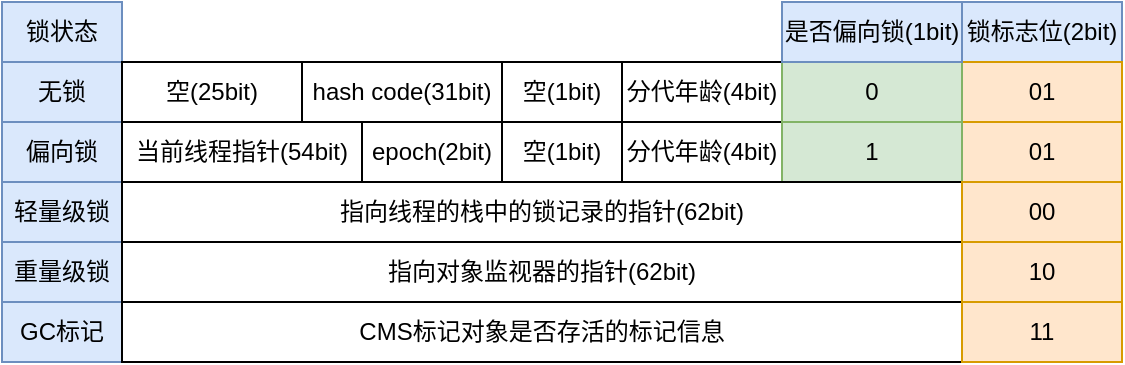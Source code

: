 <mxfile version="21.5.1" type="device">
  <diagram name="64bit" id="gj8AOYcbrfzNWveWPIcX">
    <mxGraphModel dx="714" dy="418" grid="1" gridSize="10" guides="1" tooltips="1" connect="1" arrows="1" fold="1" page="1" pageScale="1" pageWidth="827" pageHeight="1169" math="0" shadow="0">
      <root>
        <mxCell id="0" />
        <mxCell id="1" parent="0" />
        <mxCell id="b4kpCnQY3XshHo8cQK8Q-1" value="锁状态" style="rounded=0;whiteSpace=wrap;html=1;fillColor=#dae8fc;strokeColor=#6c8ebf;" vertex="1" parent="1">
          <mxGeometry x="170" y="210" width="60" height="30" as="geometry" />
        </mxCell>
        <mxCell id="b4kpCnQY3XshHo8cQK8Q-2" value="无锁" style="rounded=0;whiteSpace=wrap;html=1;fillColor=#dae8fc;strokeColor=#6c8ebf;" vertex="1" parent="1">
          <mxGeometry x="170" y="240" width="60" height="30" as="geometry" />
        </mxCell>
        <mxCell id="b4kpCnQY3XshHo8cQK8Q-3" value="偏向锁" style="rounded=0;whiteSpace=wrap;html=1;fillColor=#dae8fc;strokeColor=#6c8ebf;" vertex="1" parent="1">
          <mxGeometry x="170" y="270" width="60" height="30" as="geometry" />
        </mxCell>
        <mxCell id="b4kpCnQY3XshHo8cQK8Q-4" value="轻量级锁" style="rounded=0;whiteSpace=wrap;html=1;fillColor=#dae8fc;strokeColor=#6c8ebf;" vertex="1" parent="1">
          <mxGeometry x="170" y="300" width="60" height="30" as="geometry" />
        </mxCell>
        <mxCell id="b4kpCnQY3XshHo8cQK8Q-5" value="重量级锁" style="rounded=0;whiteSpace=wrap;html=1;fillColor=#dae8fc;strokeColor=#6c8ebf;" vertex="1" parent="1">
          <mxGeometry x="170" y="330" width="60" height="30" as="geometry" />
        </mxCell>
        <mxCell id="b4kpCnQY3XshHo8cQK8Q-6" value="GC标记" style="rounded=0;whiteSpace=wrap;html=1;fillColor=#dae8fc;strokeColor=#6c8ebf;" vertex="1" parent="1">
          <mxGeometry x="170" y="360" width="60" height="30" as="geometry" />
        </mxCell>
        <mxCell id="b4kpCnQY3XshHo8cQK8Q-8" value="锁标志位(2bit)" style="rounded=0;whiteSpace=wrap;html=1;fillColor=#dae8fc;strokeColor=#6c8ebf;" vertex="1" parent="1">
          <mxGeometry x="650" y="210" width="80" height="30" as="geometry" />
        </mxCell>
        <mxCell id="b4kpCnQY3XshHo8cQK8Q-9" value="空(25bit)" style="rounded=0;whiteSpace=wrap;html=1;" vertex="1" parent="1">
          <mxGeometry x="230" y="240" width="90" height="30" as="geometry" />
        </mxCell>
        <mxCell id="b4kpCnQY3XshHo8cQK8Q-10" value="hash code(31bit)" style="rounded=0;whiteSpace=wrap;html=1;" vertex="1" parent="1">
          <mxGeometry x="320" y="240" width="100" height="30" as="geometry" />
        </mxCell>
        <mxCell id="b4kpCnQY3XshHo8cQK8Q-11" value="空(1bit)" style="rounded=0;whiteSpace=wrap;html=1;" vertex="1" parent="1">
          <mxGeometry x="420" y="240" width="60" height="30" as="geometry" />
        </mxCell>
        <mxCell id="b4kpCnQY3XshHo8cQK8Q-12" value="分代年龄(4bit)" style="rounded=0;whiteSpace=wrap;html=1;" vertex="1" parent="1">
          <mxGeometry x="480" y="240" width="80" height="30" as="geometry" />
        </mxCell>
        <mxCell id="b4kpCnQY3XshHo8cQK8Q-13" value="01" style="rounded=0;whiteSpace=wrap;html=1;fillColor=#ffe6cc;strokeColor=#d79b00;" vertex="1" parent="1">
          <mxGeometry x="650" y="240" width="80" height="30" as="geometry" />
        </mxCell>
        <mxCell id="b4kpCnQY3XshHo8cQK8Q-14" value="0" style="rounded=0;whiteSpace=wrap;html=1;fillColor=#d5e8d4;strokeColor=#82b366;" vertex="1" parent="1">
          <mxGeometry x="560" y="240" width="90" height="30" as="geometry" />
        </mxCell>
        <mxCell id="b4kpCnQY3XshHo8cQK8Q-15" value="是否偏向锁(1bit)" style="rounded=0;whiteSpace=wrap;html=1;fillColor=#dae8fc;strokeColor=#6c8ebf;" vertex="1" parent="1">
          <mxGeometry x="560" y="210" width="90" height="30" as="geometry" />
        </mxCell>
        <mxCell id="b4kpCnQY3XshHo8cQK8Q-16" value="空(1bit)" style="rounded=0;whiteSpace=wrap;html=1;" vertex="1" parent="1">
          <mxGeometry x="420" y="270" width="60" height="30" as="geometry" />
        </mxCell>
        <mxCell id="b4kpCnQY3XshHo8cQK8Q-17" value="分代年龄(4bit)" style="rounded=0;whiteSpace=wrap;html=1;" vertex="1" parent="1">
          <mxGeometry x="480" y="270" width="80" height="30" as="geometry" />
        </mxCell>
        <mxCell id="b4kpCnQY3XshHo8cQK8Q-18" value="01" style="rounded=0;whiteSpace=wrap;html=1;fillColor=#ffe6cc;strokeColor=#d79b00;" vertex="1" parent="1">
          <mxGeometry x="650" y="270" width="80" height="30" as="geometry" />
        </mxCell>
        <mxCell id="b4kpCnQY3XshHo8cQK8Q-19" value="1" style="rounded=0;whiteSpace=wrap;html=1;fillColor=#d5e8d4;strokeColor=#82b366;" vertex="1" parent="1">
          <mxGeometry x="560" y="270" width="90" height="30" as="geometry" />
        </mxCell>
        <mxCell id="b4kpCnQY3XshHo8cQK8Q-20" value="当前线程指针(54bit)" style="rounded=0;whiteSpace=wrap;html=1;" vertex="1" parent="1">
          <mxGeometry x="230" y="270" width="120" height="30" as="geometry" />
        </mxCell>
        <mxCell id="b4kpCnQY3XshHo8cQK8Q-22" value="epoch(2bit)" style="rounded=0;whiteSpace=wrap;html=1;" vertex="1" parent="1">
          <mxGeometry x="350" y="270" width="70" height="30" as="geometry" />
        </mxCell>
        <mxCell id="b4kpCnQY3XshHo8cQK8Q-23" value="指向线程的栈中的锁记录的指针(62bit)" style="rounded=0;whiteSpace=wrap;html=1;" vertex="1" parent="1">
          <mxGeometry x="230" y="300" width="420" height="30" as="geometry" />
        </mxCell>
        <mxCell id="b4kpCnQY3XshHo8cQK8Q-24" value="00" style="rounded=0;whiteSpace=wrap;html=1;fillColor=#ffe6cc;strokeColor=#d79b00;" vertex="1" parent="1">
          <mxGeometry x="650" y="300" width="80" height="30" as="geometry" />
        </mxCell>
        <mxCell id="b4kpCnQY3XshHo8cQK8Q-25" value="指向对象监视器的指针(62bit)" style="rounded=0;whiteSpace=wrap;html=1;" vertex="1" parent="1">
          <mxGeometry x="230" y="330" width="420" height="30" as="geometry" />
        </mxCell>
        <mxCell id="b4kpCnQY3XshHo8cQK8Q-26" value="10" style="rounded=0;whiteSpace=wrap;html=1;fillColor=#ffe6cc;strokeColor=#d79b00;" vertex="1" parent="1">
          <mxGeometry x="650" y="330" width="80" height="30" as="geometry" />
        </mxCell>
        <mxCell id="b4kpCnQY3XshHo8cQK8Q-27" value="CMS标记对象是否存活的标记信息" style="rounded=0;whiteSpace=wrap;html=1;" vertex="1" parent="1">
          <mxGeometry x="230" y="360" width="420" height="30" as="geometry" />
        </mxCell>
        <mxCell id="b4kpCnQY3XshHo8cQK8Q-28" value="11" style="rounded=0;whiteSpace=wrap;html=1;fillColor=#ffe6cc;strokeColor=#d79b00;" vertex="1" parent="1">
          <mxGeometry x="650" y="360" width="80" height="30" as="geometry" />
        </mxCell>
      </root>
    </mxGraphModel>
  </diagram>
</mxfile>

